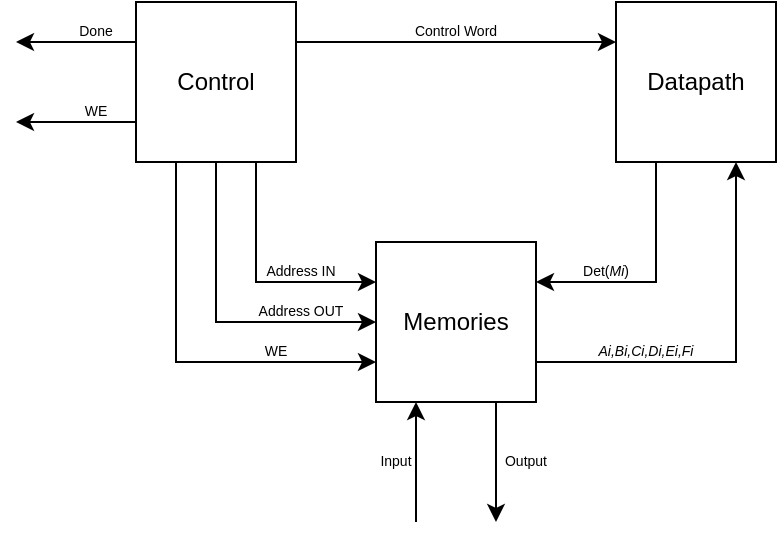 <mxfile version="24.7.17">
  <diagram name="Page-1" id="p6zci0OtSEsvmASUuRoD">
    <mxGraphModel dx="574" dy="310" grid="1" gridSize="10" guides="1" tooltips="1" connect="1" arrows="1" fold="1" page="1" pageScale="1" pageWidth="850" pageHeight="1100" math="0" shadow="0">
      <root>
        <mxCell id="0" />
        <mxCell id="1" parent="0" />
        <mxCell id="mG7Ei3AjOVi1XRo931GV-6" style="edgeStyle=orthogonalEdgeStyle;rounded=0;orthogonalLoop=1;jettySize=auto;html=1;exitX=0.25;exitY=1;exitDx=0;exitDy=0;entryX=1;entryY=0.25;entryDx=0;entryDy=0;" edge="1" parent="1" source="mG7Ei3AjOVi1XRo931GV-1" target="mG7Ei3AjOVi1XRo931GV-3">
          <mxGeometry relative="1" as="geometry" />
        </mxCell>
        <mxCell id="mG7Ei3AjOVi1XRo931GV-1" value="Datapath" style="rounded=0;whiteSpace=wrap;html=1;" vertex="1" parent="1">
          <mxGeometry x="560" y="320" width="80" height="80" as="geometry" />
        </mxCell>
        <mxCell id="mG7Ei3AjOVi1XRo931GV-4" style="edgeStyle=orthogonalEdgeStyle;rounded=0;orthogonalLoop=1;jettySize=auto;html=1;exitX=1;exitY=0.25;exitDx=0;exitDy=0;entryX=0;entryY=0.25;entryDx=0;entryDy=0;" edge="1" parent="1" source="mG7Ei3AjOVi1XRo931GV-2" target="mG7Ei3AjOVi1XRo931GV-1">
          <mxGeometry relative="1" as="geometry" />
        </mxCell>
        <mxCell id="mG7Ei3AjOVi1XRo931GV-17" style="edgeStyle=orthogonalEdgeStyle;rounded=0;orthogonalLoop=1;jettySize=auto;html=1;exitX=0.25;exitY=1;exitDx=0;exitDy=0;entryX=0;entryY=0.75;entryDx=0;entryDy=0;" edge="1" parent="1" source="mG7Ei3AjOVi1XRo931GV-2" target="mG7Ei3AjOVi1XRo931GV-3">
          <mxGeometry relative="1" as="geometry" />
        </mxCell>
        <mxCell id="mG7Ei3AjOVi1XRo931GV-18" style="edgeStyle=orthogonalEdgeStyle;rounded=0;orthogonalLoop=1;jettySize=auto;html=1;exitX=0.75;exitY=1;exitDx=0;exitDy=0;entryX=0;entryY=0.25;entryDx=0;entryDy=0;" edge="1" parent="1" source="mG7Ei3AjOVi1XRo931GV-2" target="mG7Ei3AjOVi1XRo931GV-3">
          <mxGeometry relative="1" as="geometry" />
        </mxCell>
        <mxCell id="mG7Ei3AjOVi1XRo931GV-19" style="edgeStyle=orthogonalEdgeStyle;rounded=0;orthogonalLoop=1;jettySize=auto;html=1;exitX=0.5;exitY=1;exitDx=0;exitDy=0;entryX=0;entryY=0.5;entryDx=0;entryDy=0;" edge="1" parent="1" source="mG7Ei3AjOVi1XRo931GV-2" target="mG7Ei3AjOVi1XRo931GV-3">
          <mxGeometry relative="1" as="geometry" />
        </mxCell>
        <mxCell id="mG7Ei3AjOVi1XRo931GV-20" style="edgeStyle=orthogonalEdgeStyle;rounded=0;orthogonalLoop=1;jettySize=auto;html=1;" edge="1" parent="1">
          <mxGeometry relative="1" as="geometry">
            <mxPoint x="260" y="380" as="targetPoint" />
            <mxPoint x="320" y="380" as="sourcePoint" />
          </mxGeometry>
        </mxCell>
        <mxCell id="mG7Ei3AjOVi1XRo931GV-25" style="edgeStyle=orthogonalEdgeStyle;rounded=0;orthogonalLoop=1;jettySize=auto;html=1;exitX=0;exitY=0.25;exitDx=0;exitDy=0;" edge="1" parent="1" source="mG7Ei3AjOVi1XRo931GV-2">
          <mxGeometry relative="1" as="geometry">
            <mxPoint x="260" y="340" as="targetPoint" />
          </mxGeometry>
        </mxCell>
        <mxCell id="mG7Ei3AjOVi1XRo931GV-2" value="Control" style="rounded=0;whiteSpace=wrap;html=1;" vertex="1" parent="1">
          <mxGeometry x="320" y="320" width="80" height="80" as="geometry" />
        </mxCell>
        <mxCell id="mG7Ei3AjOVi1XRo931GV-7" style="edgeStyle=orthogonalEdgeStyle;rounded=0;orthogonalLoop=1;jettySize=auto;html=1;exitX=1;exitY=0.75;exitDx=0;exitDy=0;entryX=0.75;entryY=1;entryDx=0;entryDy=0;" edge="1" parent="1" source="mG7Ei3AjOVi1XRo931GV-3" target="mG7Ei3AjOVi1XRo931GV-1">
          <mxGeometry relative="1" as="geometry" />
        </mxCell>
        <mxCell id="mG7Ei3AjOVi1XRo931GV-8" style="edgeStyle=orthogonalEdgeStyle;rounded=0;orthogonalLoop=1;jettySize=auto;html=1;exitX=0.25;exitY=1;exitDx=0;exitDy=0;startArrow=classic;startFill=1;endArrow=none;endFill=0;" edge="1" parent="1" source="mG7Ei3AjOVi1XRo931GV-3">
          <mxGeometry relative="1" as="geometry">
            <mxPoint x="460" y="580" as="targetPoint" />
          </mxGeometry>
        </mxCell>
        <mxCell id="mG7Ei3AjOVi1XRo931GV-9" style="edgeStyle=orthogonalEdgeStyle;rounded=0;orthogonalLoop=1;jettySize=auto;html=1;exitX=0.75;exitY=1;exitDx=0;exitDy=0;" edge="1" parent="1" source="mG7Ei3AjOVi1XRo931GV-3">
          <mxGeometry relative="1" as="geometry">
            <mxPoint x="500" y="580" as="targetPoint" />
          </mxGeometry>
        </mxCell>
        <mxCell id="mG7Ei3AjOVi1XRo931GV-3" value="Memories" style="rounded=0;whiteSpace=wrap;html=1;" vertex="1" parent="1">
          <mxGeometry x="440" y="440" width="80" height="80" as="geometry" />
        </mxCell>
        <mxCell id="mG7Ei3AjOVi1XRo931GV-5" value="Control Word" style="text;html=1;align=center;verticalAlign=middle;whiteSpace=wrap;rounded=0;fontSize=7;" vertex="1" parent="1">
          <mxGeometry x="435" y="320" width="90" height="30" as="geometry" />
        </mxCell>
        <mxCell id="mG7Ei3AjOVi1XRo931GV-10" value="Input" style="text;html=1;align=center;verticalAlign=middle;whiteSpace=wrap;rounded=0;fontSize=7;" vertex="1" parent="1">
          <mxGeometry x="440" y="540" width="20" height="20" as="geometry" />
        </mxCell>
        <mxCell id="mG7Ei3AjOVi1XRo931GV-11" value="Output" style="text;html=1;align=center;verticalAlign=middle;whiteSpace=wrap;rounded=0;fontSize=7;" vertex="1" parent="1">
          <mxGeometry x="500" y="535" width="30" height="30" as="geometry" />
        </mxCell>
        <mxCell id="mG7Ei3AjOVi1XRo931GV-13" value="&lt;i style=&quot;font-size: 7px;&quot;&gt;Ai,Bi,Ci,Di,Ei,Fi&lt;/i&gt;" style="text;html=1;align=center;verticalAlign=middle;whiteSpace=wrap;rounded=0;fontSize=7;" vertex="1" parent="1">
          <mxGeometry x="550" y="480" width="50" height="30" as="geometry" />
        </mxCell>
        <mxCell id="mG7Ei3AjOVi1XRo931GV-15" value="Det(&lt;i style=&quot;font-size: 7px;&quot;&gt;Mi&lt;/i&gt;)" style="text;html=1;align=center;verticalAlign=middle;whiteSpace=wrap;rounded=0;fontSize=7;" vertex="1" parent="1">
          <mxGeometry x="530" y="440" width="50" height="30" as="geometry" />
        </mxCell>
        <mxCell id="mG7Ei3AjOVi1XRo931GV-21" value="Address OUT" style="text;html=1;align=center;verticalAlign=middle;whiteSpace=wrap;rounded=0;fontSize=7;" vertex="1" parent="1">
          <mxGeometry x="375" y="470" width="55" height="10" as="geometry" />
        </mxCell>
        <mxCell id="mG7Ei3AjOVi1XRo931GV-22" value="Address IN" style="text;html=1;align=center;verticalAlign=middle;whiteSpace=wrap;rounded=0;fontSize=7;" vertex="1" parent="1">
          <mxGeometry x="380" y="450" width="45" height="10" as="geometry" />
        </mxCell>
        <mxCell id="mG7Ei3AjOVi1XRo931GV-23" value="WE" style="text;html=1;align=center;verticalAlign=middle;whiteSpace=wrap;rounded=0;fontSize=7;" vertex="1" parent="1">
          <mxGeometry x="380" y="490" width="20" height="10" as="geometry" />
        </mxCell>
        <mxCell id="mG7Ei3AjOVi1XRo931GV-24" value="WE" style="text;html=1;align=center;verticalAlign=middle;whiteSpace=wrap;rounded=0;fontSize=7;" vertex="1" parent="1">
          <mxGeometry x="290" y="370" width="20" height="10" as="geometry" />
        </mxCell>
        <mxCell id="mG7Ei3AjOVi1XRo931GV-26" value="Done" style="text;html=1;align=center;verticalAlign=middle;whiteSpace=wrap;rounded=0;fontSize=7;" vertex="1" parent="1">
          <mxGeometry x="290" y="330" width="20" height="10" as="geometry" />
        </mxCell>
      </root>
    </mxGraphModel>
  </diagram>
</mxfile>
